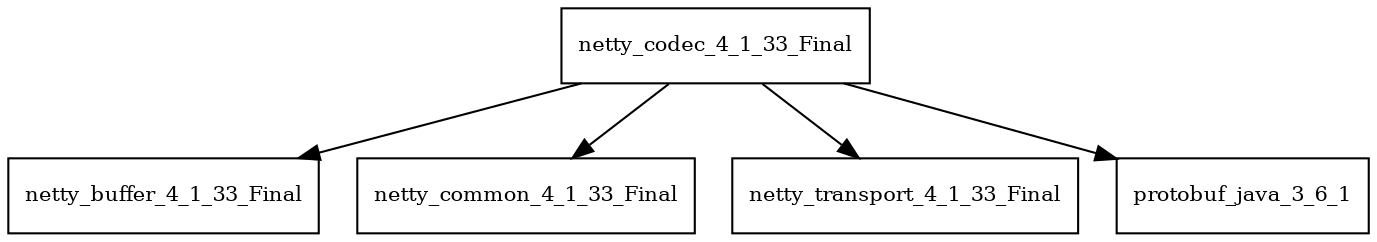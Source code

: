digraph netty_codec_4_1_33_Final_dependencies {
  node [shape = box, fontsize=10.0];
  netty_codec_4_1_33_Final -> netty_buffer_4_1_33_Final;
  netty_codec_4_1_33_Final -> netty_common_4_1_33_Final;
  netty_codec_4_1_33_Final -> netty_transport_4_1_33_Final;
  netty_codec_4_1_33_Final -> protobuf_java_3_6_1;
}
